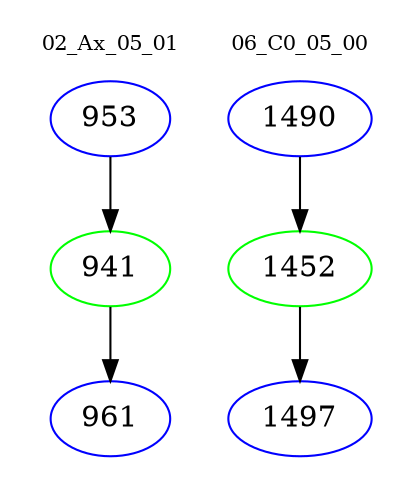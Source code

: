 digraph{
subgraph cluster_0 {
color = white
label = "02_Ax_05_01";
fontsize=10;
T0_953 [label="953", color="blue"]
T0_953 -> T0_941 [color="black"]
T0_941 [label="941", color="green"]
T0_941 -> T0_961 [color="black"]
T0_961 [label="961", color="blue"]
}
subgraph cluster_1 {
color = white
label = "06_C0_05_00";
fontsize=10;
T1_1490 [label="1490", color="blue"]
T1_1490 -> T1_1452 [color="black"]
T1_1452 [label="1452", color="green"]
T1_1452 -> T1_1497 [color="black"]
T1_1497 [label="1497", color="blue"]
}
}
